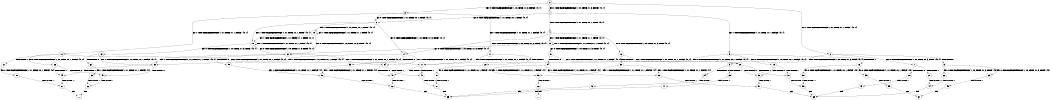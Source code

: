 digraph BCG {
size = "7, 10.5";
center = TRUE;
node [shape = circle];
0 [peripheries = 2];
0 -> 1 [label = "EX !0 !ATOMIC_EXCH_BRANCH (1, +0, TRUE, +1, 3, FALSE) !{0, 1}"];
0 -> 2 [label = "EX !1 !ATOMIC_EXCH_BRANCH (1, +1, TRUE, +1, 1, FALSE) !{0, 1}"];
0 -> 3 [label = "EX !0 !ATOMIC_EXCH_BRANCH (1, +0, TRUE, +1, 3, FALSE) !{0, 1}"];
1 -> 4 [label = "EX !0 !ATOMIC_EXCH_BRANCH (1, +1, TRUE, +0, 1, TRUE) !{0, 1}"];
1 -> 5 [label = "EX !1 !ATOMIC_EXCH_BRANCH (1, +1, TRUE, +1, 1, FALSE) !{0, 1}"];
1 -> 6 [label = "EX !0 !ATOMIC_EXCH_BRANCH (1, +1, TRUE, +0, 1, TRUE) !{0, 1}"];
2 -> 7 [label = "EX !0 !ATOMIC_EXCH_BRANCH (1, +0, TRUE, +1, 3, TRUE) !{0, 1}"];
2 -> 8 [label = "TERMINATE !1"];
2 -> 9 [label = "EX !0 !ATOMIC_EXCH_BRANCH (1, +0, TRUE, +1, 3, TRUE) !{0, 1}"];
3 -> 10 [label = "EX !1 !ATOMIC_EXCH_BRANCH (1, +1, TRUE, +1, 1, FALSE) !{0, 1}"];
3 -> 6 [label = "EX !0 !ATOMIC_EXCH_BRANCH (1, +1, TRUE, +0, 1, TRUE) !{0, 1}"];
3 -> 11 [label = "EX !1 !ATOMIC_EXCH_BRANCH (1, +1, TRUE, +1, 1, FALSE) !{0, 1}"];
4 -> 12 [label = "EX !0 !ATOMIC_EXCH_BRANCH (1, +0, TRUE, +1, 3, TRUE) !{0, 1}"];
4 -> 13 [label = "EX !1 !ATOMIC_EXCH_BRANCH (1, +1, TRUE, +1, 1, TRUE) !{0, 1}"];
4 -> 14 [label = "EX !0 !ATOMIC_EXCH_BRANCH (1, +0, TRUE, +1, 3, TRUE) !{0, 1}"];
5 -> 15 [label = "EX !0 !ATOMIC_EXCH_BRANCH (1, +1, TRUE, +0, 1, FALSE) !{0, 1}"];
5 -> 16 [label = "TERMINATE !1"];
5 -> 17 [label = "EX !0 !ATOMIC_EXCH_BRANCH (1, +1, TRUE, +0, 1, FALSE) !{0, 1}"];
6 -> 18 [label = "EX !1 !ATOMIC_EXCH_BRANCH (1, +1, TRUE, +1, 1, TRUE) !{0, 1}"];
6 -> 14 [label = "EX !0 !ATOMIC_EXCH_BRANCH (1, +0, TRUE, +1, 3, TRUE) !{0, 1}"];
6 -> 19 [label = "EX !1 !ATOMIC_EXCH_BRANCH (1, +1, TRUE, +1, 1, TRUE) !{0, 1}"];
7 -> 20 [label = "TERMINATE !0"];
7 -> 21 [label = "TERMINATE !1"];
8 -> 22 [label = "EX !0 !ATOMIC_EXCH_BRANCH (1, +0, TRUE, +1, 3, TRUE) !{0}"];
8 -> 23 [label = "EX !0 !ATOMIC_EXCH_BRANCH (1, +0, TRUE, +1, 3, TRUE) !{0}"];
9 -> 24 [label = "TERMINATE !0"];
9 -> 25 [label = "TERMINATE !1"];
10 -> 26 [label = "EX !0 !ATOMIC_EXCH_BRANCH (1, +1, TRUE, +0, 1, FALSE) !{0, 1}"];
10 -> 27 [label = "TERMINATE !1"];
10 -> 17 [label = "EX !0 !ATOMIC_EXCH_BRANCH (1, +1, TRUE, +0, 1, FALSE) !{0, 1}"];
11 -> 17 [label = "EX !0 !ATOMIC_EXCH_BRANCH (1, +1, TRUE, +0, 1, FALSE) !{0, 1}"];
11 -> 28 [label = "TERMINATE !1"];
12 -> 29 [label = "EX !1 !ATOMIC_EXCH_BRANCH (1, +1, TRUE, +1, 1, FALSE) !{0, 1}"];
12 -> 30 [label = "TERMINATE !0"];
13 -> 31 [label = "EX !0 !ATOMIC_EXCH_BRANCH (1, +0, TRUE, +1, 3, TRUE) !{0, 1}"];
13 -> 13 [label = "EX !1 !ATOMIC_EXCH_BRANCH (1, +1, TRUE, +1, 1, TRUE) !{0, 1}"];
13 -> 32 [label = "EX !0 !ATOMIC_EXCH_BRANCH (1, +0, TRUE, +1, 3, TRUE) !{0, 1}"];
14 -> 33 [label = "EX !1 !ATOMIC_EXCH_BRANCH (1, +1, TRUE, +1, 1, FALSE) !{0, 1}"];
14 -> 34 [label = "EX !1 !ATOMIC_EXCH_BRANCH (1, +1, TRUE, +1, 1, FALSE) !{0, 1}"];
14 -> 35 [label = "TERMINATE !0"];
15 -> 36 [label = "TERMINATE !0"];
15 -> 37 [label = "TERMINATE !1"];
16 -> 38 [label = "EX !0 !ATOMIC_EXCH_BRANCH (1, +1, TRUE, +0, 1, FALSE) !{0}"];
16 -> 39 [label = "EX !0 !ATOMIC_EXCH_BRANCH (1, +1, TRUE, +0, 1, FALSE) !{0}"];
17 -> 40 [label = "TERMINATE !0"];
17 -> 41 [label = "TERMINATE !1"];
18 -> 42 [label = "EX !0 !ATOMIC_EXCH_BRANCH (1, +0, TRUE, +1, 3, TRUE) !{0, 1}"];
18 -> 18 [label = "EX !1 !ATOMIC_EXCH_BRANCH (1, +1, TRUE, +1, 1, TRUE) !{0, 1}"];
18 -> 32 [label = "EX !0 !ATOMIC_EXCH_BRANCH (1, +0, TRUE, +1, 3, TRUE) !{0, 1}"];
19 -> 18 [label = "EX !1 !ATOMIC_EXCH_BRANCH (1, +1, TRUE, +1, 1, TRUE) !{0, 1}"];
19 -> 32 [label = "EX !0 !ATOMIC_EXCH_BRANCH (1, +0, TRUE, +1, 3, TRUE) !{0, 1}"];
19 -> 19 [label = "EX !1 !ATOMIC_EXCH_BRANCH (1, +1, TRUE, +1, 1, TRUE) !{0, 1}"];
20 -> 43 [label = "TERMINATE !1"];
21 -> 44 [label = "TERMINATE !0"];
22 -> 44 [label = "TERMINATE !0"];
23 -> 45 [label = "TERMINATE !0"];
24 -> 46 [label = "TERMINATE !1"];
25 -> 47 [label = "TERMINATE !0"];
26 -> 48 [label = "TERMINATE !0"];
26 -> 49 [label = "TERMINATE !1"];
27 -> 50 [label = "EX !0 !ATOMIC_EXCH_BRANCH (1, +1, TRUE, +0, 1, FALSE) !{0}"];
28 -> 51 [label = "EX !0 !ATOMIC_EXCH_BRANCH (1, +1, TRUE, +0, 1, FALSE) !{0}"];
29 -> 36 [label = "TERMINATE !0"];
29 -> 37 [label = "TERMINATE !1"];
30 -> 52 [label = "EX !1 !ATOMIC_EXCH_BRANCH (1, +1, TRUE, +1, 1, FALSE) !{1}"];
30 -> 53 [label = "EX !1 !ATOMIC_EXCH_BRANCH (1, +1, TRUE, +1, 1, FALSE) !{1}"];
31 -> 29 [label = "EX !1 !ATOMIC_EXCH_BRANCH (1, +1, TRUE, +1, 1, FALSE) !{0, 1}"];
31 -> 54 [label = "TERMINATE !0"];
32 -> 33 [label = "EX !1 !ATOMIC_EXCH_BRANCH (1, +1, TRUE, +1, 1, FALSE) !{0, 1}"];
32 -> 34 [label = "EX !1 !ATOMIC_EXCH_BRANCH (1, +1, TRUE, +1, 1, FALSE) !{0, 1}"];
32 -> 55 [label = "TERMINATE !0"];
33 -> 48 [label = "TERMINATE !0"];
33 -> 49 [label = "TERMINATE !1"];
34 -> 40 [label = "TERMINATE !0"];
34 -> 41 [label = "TERMINATE !1"];
35 -> 56 [label = "EX !1 !ATOMIC_EXCH_BRANCH (1, +1, TRUE, +1, 1, FALSE) !{1}"];
36 -> 57 [label = "TERMINATE !1"];
37 -> 58 [label = "TERMINATE !0"];
38 -> 58 [label = "TERMINATE !0"];
39 -> 59 [label = "TERMINATE !0"];
40 -> 60 [label = "TERMINATE !1"];
41 -> 61 [label = "TERMINATE !0"];
42 -> 33 [label = "EX !1 !ATOMIC_EXCH_BRANCH (1, +1, TRUE, +1, 1, FALSE) !{0, 1}"];
42 -> 62 [label = "TERMINATE !0"];
43 -> 63 [label = "exit"];
44 -> 63 [label = "exit"];
45 -> 64 [label = "exit"];
46 -> 65 [label = "exit"];
47 -> 65 [label = "exit"];
48 -> 66 [label = "TERMINATE !1"];
49 -> 67 [label = "TERMINATE !0"];
50 -> 67 [label = "TERMINATE !0"];
51 -> 61 [label = "TERMINATE !0"];
52 -> 57 [label = "TERMINATE !1"];
53 -> 68 [label = "TERMINATE !1"];
54 -> 52 [label = "EX !1 !ATOMIC_EXCH_BRANCH (1, +1, TRUE, +1, 1, FALSE) !{1}"];
54 -> 53 [label = "EX !1 !ATOMIC_EXCH_BRANCH (1, +1, TRUE, +1, 1, FALSE) !{1}"];
55 -> 56 [label = "EX !1 !ATOMIC_EXCH_BRANCH (1, +1, TRUE, +1, 1, FALSE) !{1}"];
56 -> 60 [label = "TERMINATE !1"];
57 -> 63 [label = "exit"];
58 -> 63 [label = "exit"];
59 -> 64 [label = "exit"];
60 -> 65 [label = "exit"];
61 -> 65 [label = "exit"];
62 -> 69 [label = "EX !1 !ATOMIC_EXCH_BRANCH (1, +1, TRUE, +1, 1, FALSE) !{1}"];
66 -> 70 [label = "exit"];
67 -> 70 [label = "exit"];
68 -> 71 [label = "exit"];
69 -> 66 [label = "TERMINATE !1"];
}
